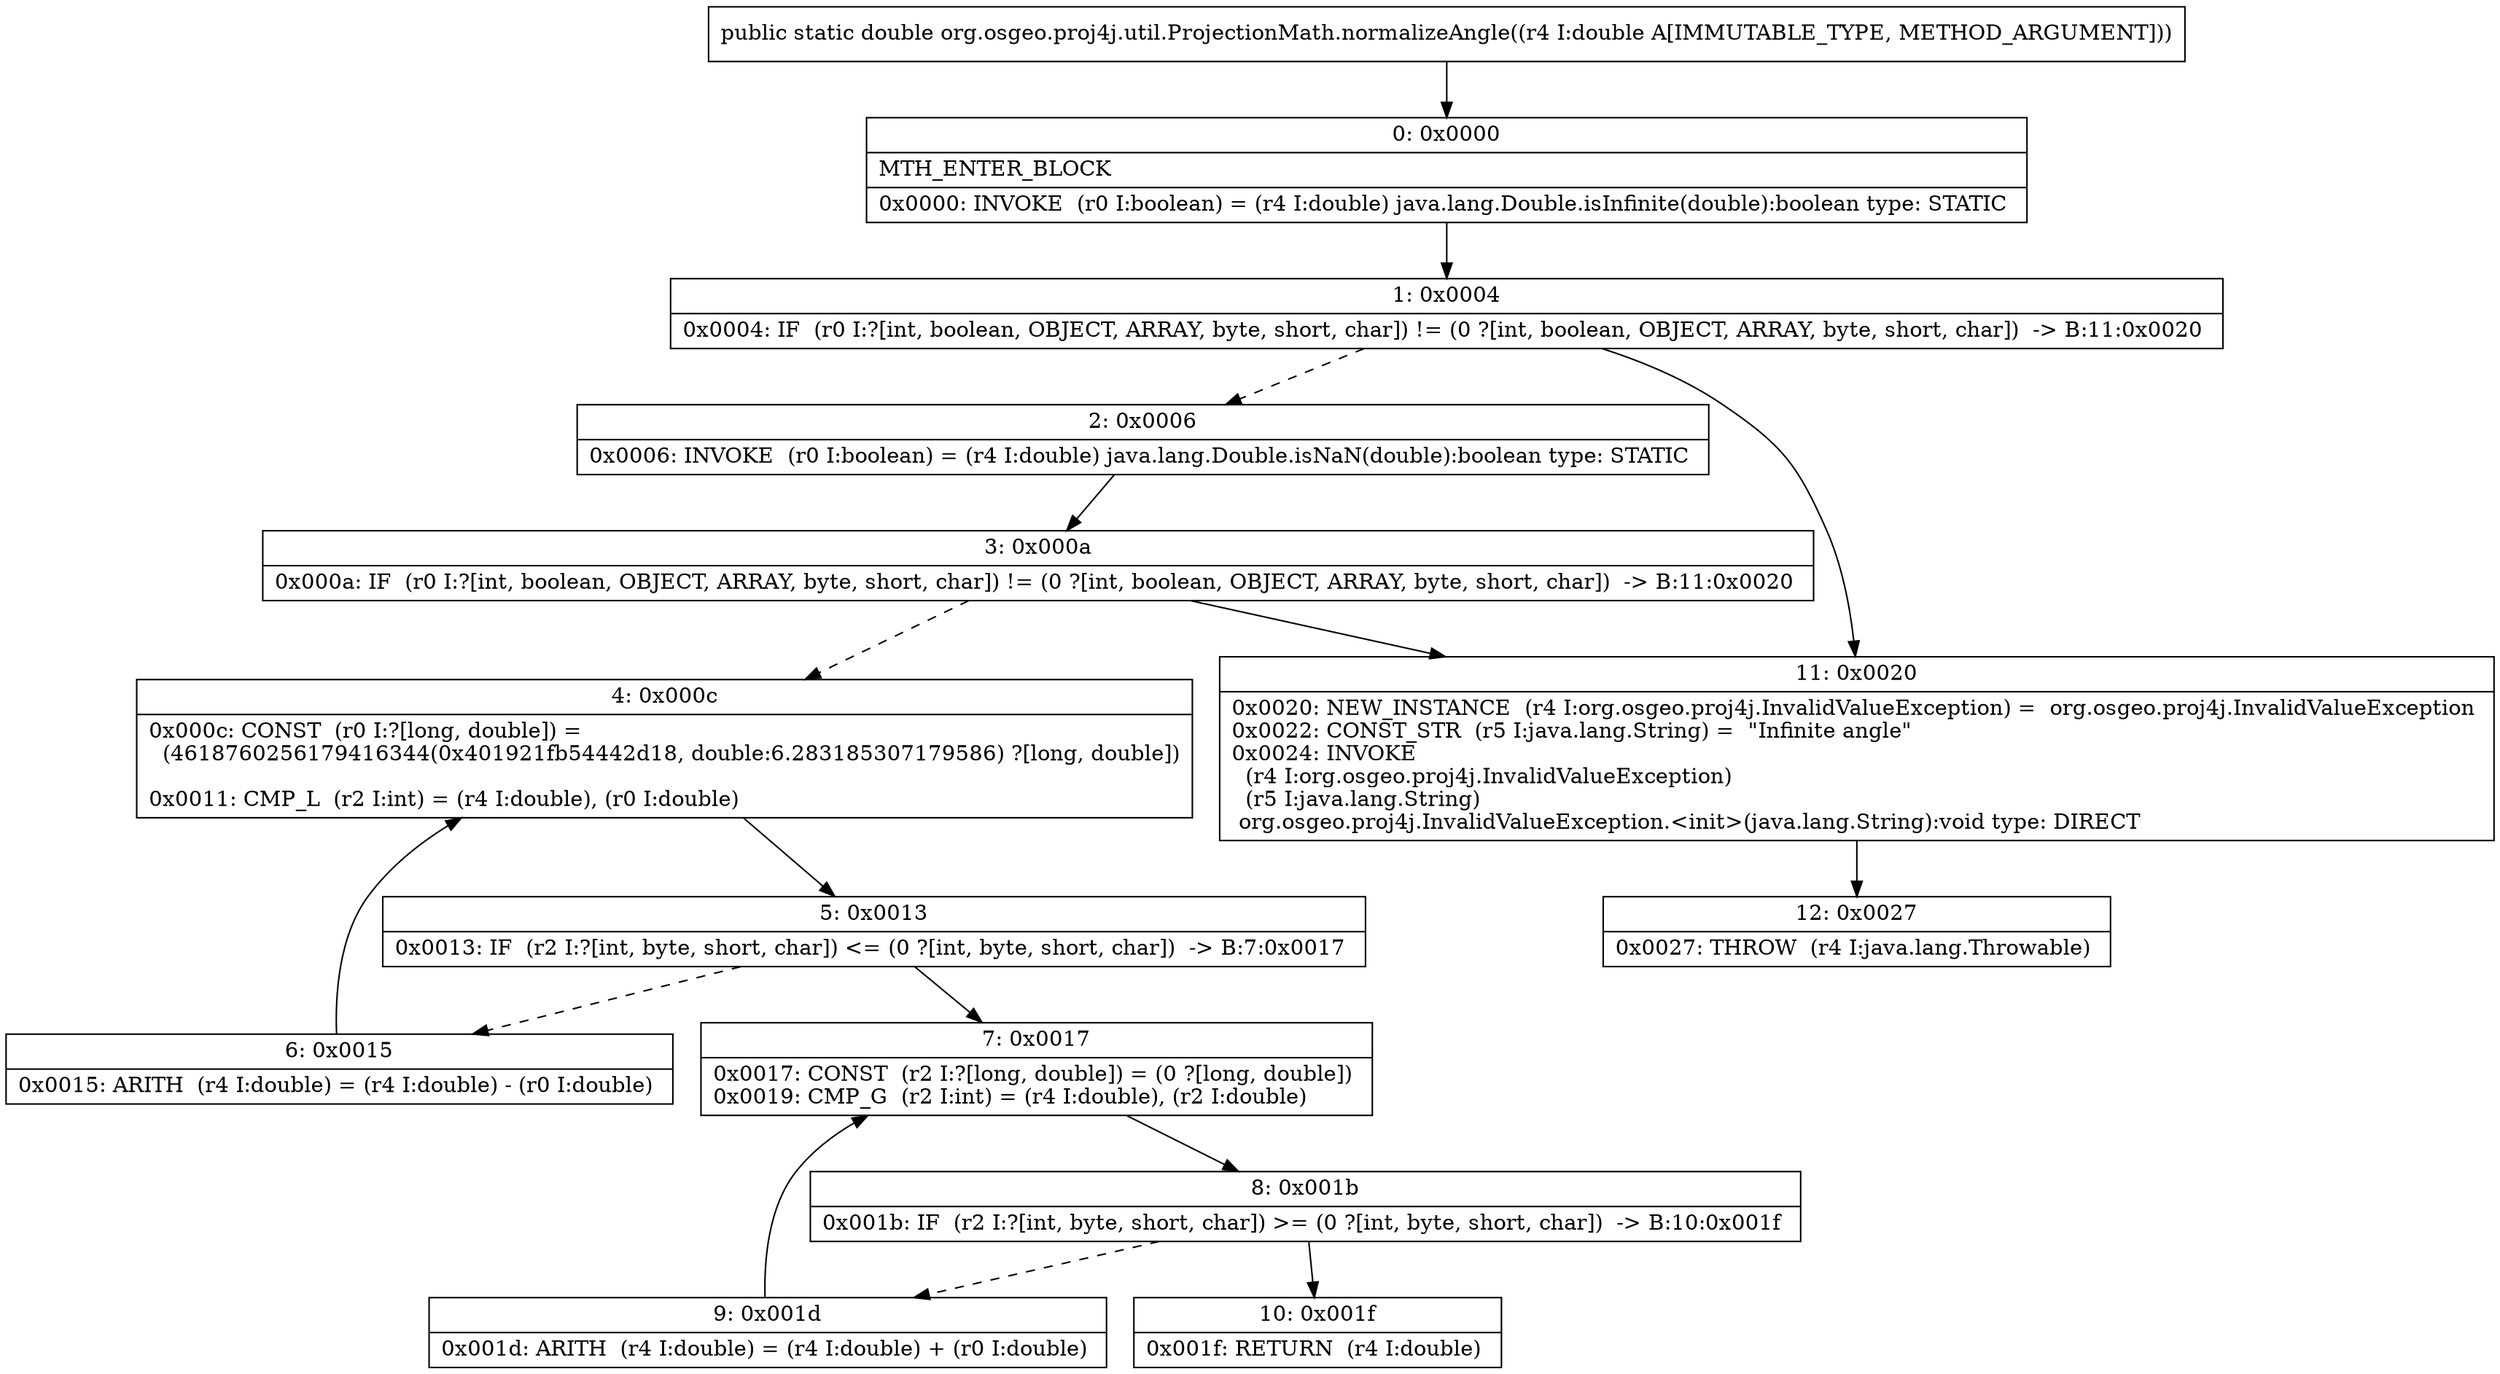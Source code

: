 digraph "CFG fororg.osgeo.proj4j.util.ProjectionMath.normalizeAngle(D)D" {
Node_0 [shape=record,label="{0\:\ 0x0000|MTH_ENTER_BLOCK\l|0x0000: INVOKE  (r0 I:boolean) = (r4 I:double) java.lang.Double.isInfinite(double):boolean type: STATIC \l}"];
Node_1 [shape=record,label="{1\:\ 0x0004|0x0004: IF  (r0 I:?[int, boolean, OBJECT, ARRAY, byte, short, char]) != (0 ?[int, boolean, OBJECT, ARRAY, byte, short, char])  \-\> B:11:0x0020 \l}"];
Node_2 [shape=record,label="{2\:\ 0x0006|0x0006: INVOKE  (r0 I:boolean) = (r4 I:double) java.lang.Double.isNaN(double):boolean type: STATIC \l}"];
Node_3 [shape=record,label="{3\:\ 0x000a|0x000a: IF  (r0 I:?[int, boolean, OBJECT, ARRAY, byte, short, char]) != (0 ?[int, boolean, OBJECT, ARRAY, byte, short, char])  \-\> B:11:0x0020 \l}"];
Node_4 [shape=record,label="{4\:\ 0x000c|0x000c: CONST  (r0 I:?[long, double]) = \l  (4618760256179416344(0x401921fb54442d18, double:6.283185307179586) ?[long, double])\l \l0x0011: CMP_L  (r2 I:int) = (r4 I:double), (r0 I:double) \l}"];
Node_5 [shape=record,label="{5\:\ 0x0013|0x0013: IF  (r2 I:?[int, byte, short, char]) \<= (0 ?[int, byte, short, char])  \-\> B:7:0x0017 \l}"];
Node_6 [shape=record,label="{6\:\ 0x0015|0x0015: ARITH  (r4 I:double) = (r4 I:double) \- (r0 I:double) \l}"];
Node_7 [shape=record,label="{7\:\ 0x0017|0x0017: CONST  (r2 I:?[long, double]) = (0 ?[long, double]) \l0x0019: CMP_G  (r2 I:int) = (r4 I:double), (r2 I:double) \l}"];
Node_8 [shape=record,label="{8\:\ 0x001b|0x001b: IF  (r2 I:?[int, byte, short, char]) \>= (0 ?[int, byte, short, char])  \-\> B:10:0x001f \l}"];
Node_9 [shape=record,label="{9\:\ 0x001d|0x001d: ARITH  (r4 I:double) = (r4 I:double) + (r0 I:double) \l}"];
Node_10 [shape=record,label="{10\:\ 0x001f|0x001f: RETURN  (r4 I:double) \l}"];
Node_11 [shape=record,label="{11\:\ 0x0020|0x0020: NEW_INSTANCE  (r4 I:org.osgeo.proj4j.InvalidValueException) =  org.osgeo.proj4j.InvalidValueException \l0x0022: CONST_STR  (r5 I:java.lang.String) =  \"Infinite angle\" \l0x0024: INVOKE  \l  (r4 I:org.osgeo.proj4j.InvalidValueException)\l  (r5 I:java.lang.String)\l org.osgeo.proj4j.InvalidValueException.\<init\>(java.lang.String):void type: DIRECT \l}"];
Node_12 [shape=record,label="{12\:\ 0x0027|0x0027: THROW  (r4 I:java.lang.Throwable) \l}"];
MethodNode[shape=record,label="{public static double org.osgeo.proj4j.util.ProjectionMath.normalizeAngle((r4 I:double A[IMMUTABLE_TYPE, METHOD_ARGUMENT])) }"];
MethodNode -> Node_0;
Node_0 -> Node_1;
Node_1 -> Node_2[style=dashed];
Node_1 -> Node_11;
Node_2 -> Node_3;
Node_3 -> Node_4[style=dashed];
Node_3 -> Node_11;
Node_4 -> Node_5;
Node_5 -> Node_6[style=dashed];
Node_5 -> Node_7;
Node_6 -> Node_4;
Node_7 -> Node_8;
Node_8 -> Node_9[style=dashed];
Node_8 -> Node_10;
Node_9 -> Node_7;
Node_11 -> Node_12;
}

